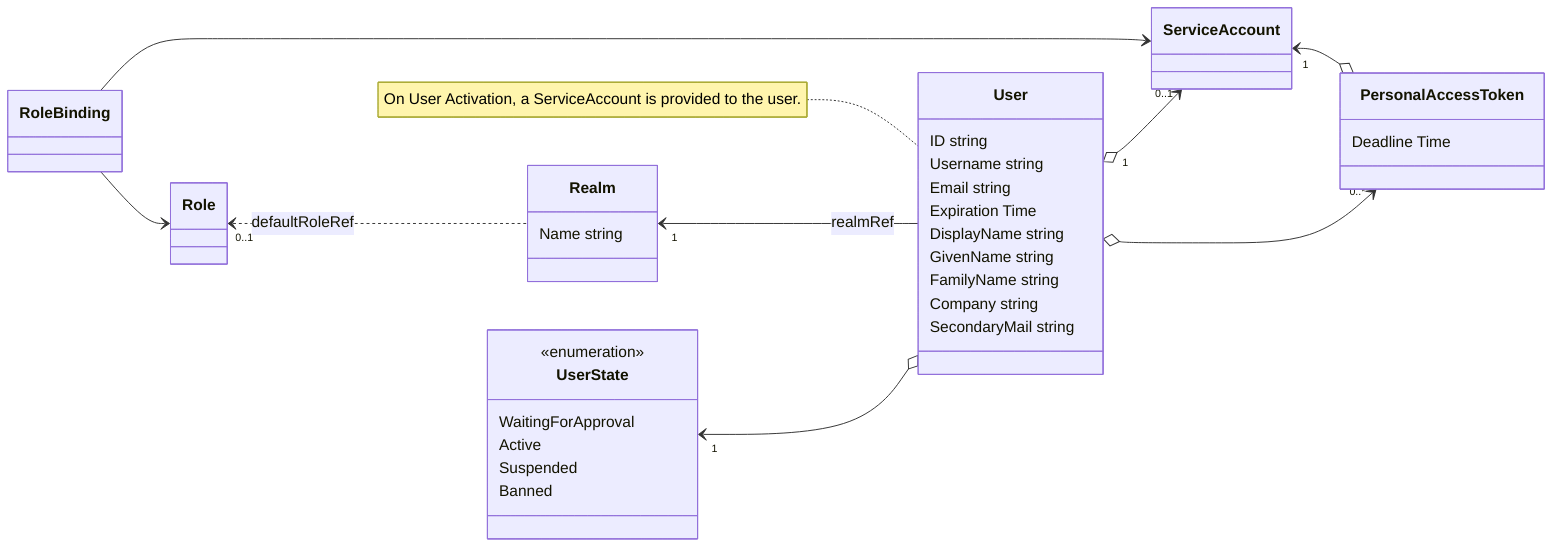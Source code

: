 classDiagram
  direction LR

  class User
  class Realm
  class UserState
  class PersonalAccessToken

  class ServiceAccount
  class Role
  class RoleBinding

  User : ID string
  User : Username string
  User : Email string
  User : Expiration Time
  User : DisplayName string
  User : GivenName string
  User : FamilyName string
  User : Company string
  User : SecondaryMail string

  Realm : Name string
  Realm "1" <-- User : realmRef
  Role "0..1" <.. Realm : defaultRoleRef

  <<enumeration>> UserState
  UserState : WaitingForApproval
  UserState : Active
  UserState : Suspended
  UserState : Banned
  UserState "1" <--o User

  RoleBinding --> ServiceAccount
  RoleBinding --> Role

  note for User "On User Activation, a ServiceAccount is provided to the user."
  ServiceAccount "1" <--o PersonalAccessToken
  User "1" o--> "0..1" ServiceAccount

  PersonalAccessToken : Deadline Time
  User o--> "0..*" PersonalAccessToken